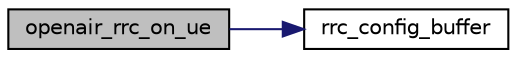 digraph "openair_rrc_on_ue"
{
 // LATEX_PDF_SIZE
  edge [fontname="Helvetica",fontsize="10",labelfontname="Helvetica",labelfontsize="10"];
  node [fontname="Helvetica",fontsize="10",shape=record];
  rankdir="LR";
  Node1 [label="openair_rrc_on_ue",height=0.2,width=0.4,color="black", fillcolor="grey75", style="filled", fontcolor="black",tooltip=" "];
  Node1 -> Node2 [color="midnightblue",fontsize="10",style="solid",fontname="Helvetica"];
  Node2 [label="rrc_config_buffer",height=0.2,width=0.4,color="black", fillcolor="white", style="filled",URL="$group____rrc.html#ga4ee4d726e8d1ef3beb6dbf5bc408130b",tooltip=" "];
}
